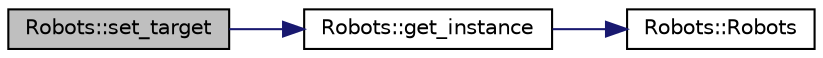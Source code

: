 digraph "Robots::set_target"
{
 // INTERACTIVE_SVG=YES
  edge [fontname="Helvetica",fontsize="10",labelfontname="Helvetica",labelfontsize="10"];
  node [fontname="Helvetica",fontsize="10",shape=record];
  rankdir="LR";
  Node582 [label="Robots::set_target",height=0.2,width=0.4,color="black", fillcolor="grey75", style="filled", fontcolor="black"];
  Node582 -> Node583 [color="midnightblue",fontsize="10",style="solid",fontname="Helvetica"];
  Node583 [label="Robots::get_instance",height=0.2,width=0.4,color="black", fillcolor="white", style="filled",URL="$class_robots.html#a589bce74db5f34af384952d48435168f"];
  Node583 -> Node584 [color="midnightblue",fontsize="10",style="solid",fontname="Helvetica"];
  Node584 [label="Robots::Robots",height=0.2,width=0.4,color="black", fillcolor="white", style="filled",URL="$class_robots.html#aa2745a48ebd3e52b9a3020f6afbcb25d",tooltip="Initializes our arrays. "];
}
